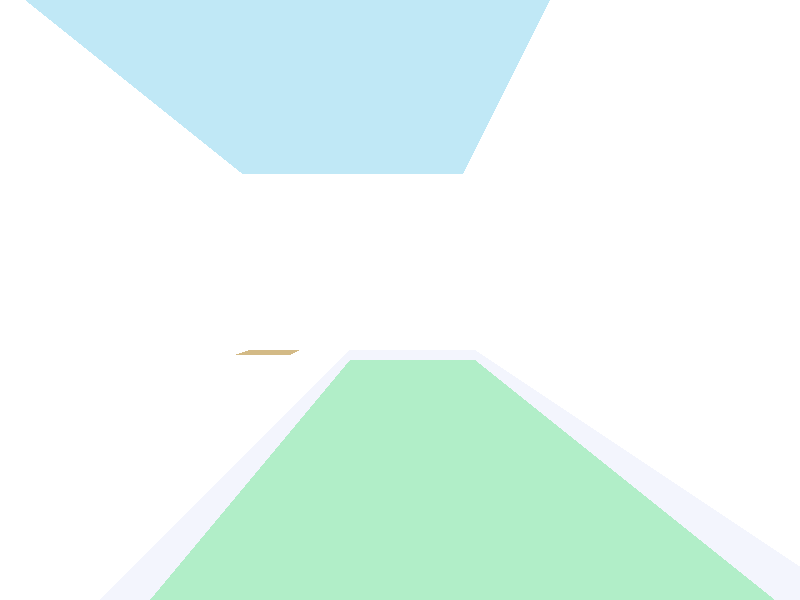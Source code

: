 #include "colors.inc"
#include "textures.inc"

#declare Pool_Tex =
  texture {
    pigment {
      color rgb <1, 1, 1>
    }
    finish {
      phong 0.50
    }
  }

// *******************************************

camera {
  location <4, 0.1, 1>
  right     (x * image_width) / image_height
  look_at  <0, 0.1, 1>
}

light_source {
  <4, 5, 2.5>
  color <1.0, 1.0,  1.0>
}

// *********************************************

merge {
  // Suelo
  difference {
    box {
      <2, -0.1, 0>, <0, 0, 1> 
      texture {
        Pool_Tex
      }
    }

    // Hueco piscina
    box {
      <2, -0.101, 0.7>, <0.8, 0.01, 0.95>
      pigment { 
        color Silver
      }
    }

    // Hueco macetero
    box {
      <0.9, -0.101, 0.5>, <0.8, 0.01, 0.6>
      pigment { color Bronze2 }
    }
  }

  // Pared lateral izquierda
  box {
    <2, -0.1, 0.2>, <0, 0.5, 0.3> 
    texture {
      Pool_Tex
    }
  }

  // Pared frontal
  box {
    <0, 0, 0>, <0.1, 0.5, 1>
    texture {
      Pool_Tex
    }
  }

  // Pared lateral derecha
  box {
    <2, -0.1, 1>, <0, 0.5, 1.1>
    texture {
      Pool_Tex
    }
  }

  // Pared pequenia
  box {
    <0.5, -0.1, 0>, <0.4, 0.35, 0.9>
    texture {
      Pool_Tex
    }
  }

  // Tierra macetero
  box {
    <0.9, -0.101, 0.3>, <0.8, 0, 0.4>
    pigment {
      color White
    }
  }

  // Agua
  box {
    <2, -0.1, 0.5>, <0.8, -0.02, 0.95>
    pigment { color Aquamarine }
  }

  // Cielo
  box {
    <-0.02, 0, -1>, <-0.1, 2, 2>
    pigment { 
      rgb <0.529, 0.808, 0.922>
    }
  }

  translate <2, 0, 0.2>
}
